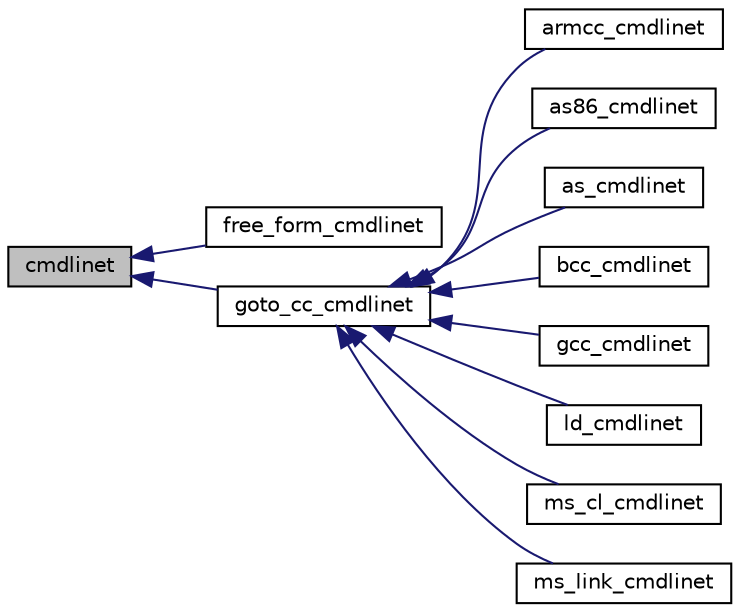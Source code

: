 digraph "cmdlinet"
{
 // LATEX_PDF_SIZE
  bgcolor="transparent";
  edge [fontname="Helvetica",fontsize="10",labelfontname="Helvetica",labelfontsize="10"];
  node [fontname="Helvetica",fontsize="10",shape=record];
  rankdir="LR";
  Node1 [label="cmdlinet",height=0.2,width=0.4,color="black", fillcolor="grey75", style="filled", fontcolor="black",tooltip=" "];
  Node1 -> Node2 [dir="back",color="midnightblue",fontsize="10",style="solid",fontname="Helvetica"];
  Node2 [label="free_form_cmdlinet",height=0.2,width=0.4,color="black",URL="$classfree__form__cmdlinet.html",tooltip="An implementation of cmdlinet to be used in tests."];
  Node1 -> Node3 [dir="back",color="midnightblue",fontsize="10",style="solid",fontname="Helvetica"];
  Node3 [label="goto_cc_cmdlinet",height=0.2,width=0.4,color="black",URL="$classgoto__cc__cmdlinet.html",tooltip=" "];
  Node3 -> Node4 [dir="back",color="midnightblue",fontsize="10",style="solid",fontname="Helvetica"];
  Node4 [label="armcc_cmdlinet",height=0.2,width=0.4,color="black",URL="$classarmcc__cmdlinet.html",tooltip=" "];
  Node3 -> Node5 [dir="back",color="midnightblue",fontsize="10",style="solid",fontname="Helvetica"];
  Node5 [label="as86_cmdlinet",height=0.2,width=0.4,color="black",URL="$classas86__cmdlinet.html",tooltip=" "];
  Node3 -> Node6 [dir="back",color="midnightblue",fontsize="10",style="solid",fontname="Helvetica"];
  Node6 [label="as_cmdlinet",height=0.2,width=0.4,color="black",URL="$classas__cmdlinet.html",tooltip=" "];
  Node3 -> Node7 [dir="back",color="midnightblue",fontsize="10",style="solid",fontname="Helvetica"];
  Node7 [label="bcc_cmdlinet",height=0.2,width=0.4,color="black",URL="$classbcc__cmdlinet.html",tooltip=" "];
  Node3 -> Node8 [dir="back",color="midnightblue",fontsize="10",style="solid",fontname="Helvetica"];
  Node8 [label="gcc_cmdlinet",height=0.2,width=0.4,color="black",URL="$classgcc__cmdlinet.html",tooltip=" "];
  Node3 -> Node9 [dir="back",color="midnightblue",fontsize="10",style="solid",fontname="Helvetica"];
  Node9 [label="ld_cmdlinet",height=0.2,width=0.4,color="black",URL="$classld__cmdlinet.html",tooltip=" "];
  Node3 -> Node10 [dir="back",color="midnightblue",fontsize="10",style="solid",fontname="Helvetica"];
  Node10 [label="ms_cl_cmdlinet",height=0.2,width=0.4,color="black",URL="$classms__cl__cmdlinet.html",tooltip=" "];
  Node3 -> Node11 [dir="back",color="midnightblue",fontsize="10",style="solid",fontname="Helvetica"];
  Node11 [label="ms_link_cmdlinet",height=0.2,width=0.4,color="black",URL="$classms__link__cmdlinet.html",tooltip=" "];
}
